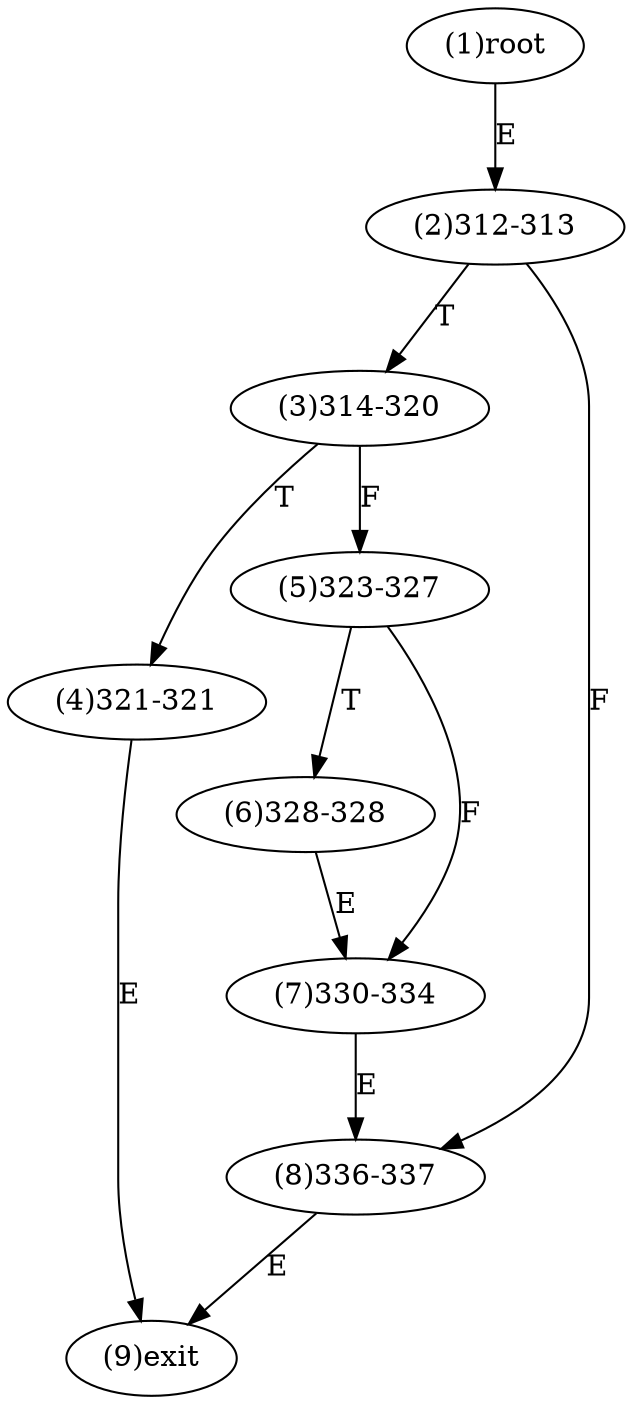 digraph "" { 
1[ label="(1)root"];
2[ label="(2)312-313"];
3[ label="(3)314-320"];
4[ label="(4)321-321"];
5[ label="(5)323-327"];
6[ label="(6)328-328"];
7[ label="(7)330-334"];
8[ label="(8)336-337"];
9[ label="(9)exit"];
1->2[ label="E"];
2->8[ label="F"];
2->3[ label="T"];
3->5[ label="F"];
3->4[ label="T"];
4->9[ label="E"];
5->7[ label="F"];
5->6[ label="T"];
6->7[ label="E"];
7->8[ label="E"];
8->9[ label="E"];
}
